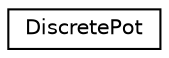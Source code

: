 digraph "Graphical Class Hierarchy"
{
  edge [fontname="Helvetica",fontsize="10",labelfontname="Helvetica",labelfontsize="10"];
  node [fontname="Helvetica",fontsize="10",shape=record];
  rankdir="LR";
  Node0 [label="DiscretePot",height=0.2,width=0.4,color="black", fillcolor="white", style="filled",URL="$classDiscretePot.html",tooltip="Discrete values from a potential divider. "];
}
